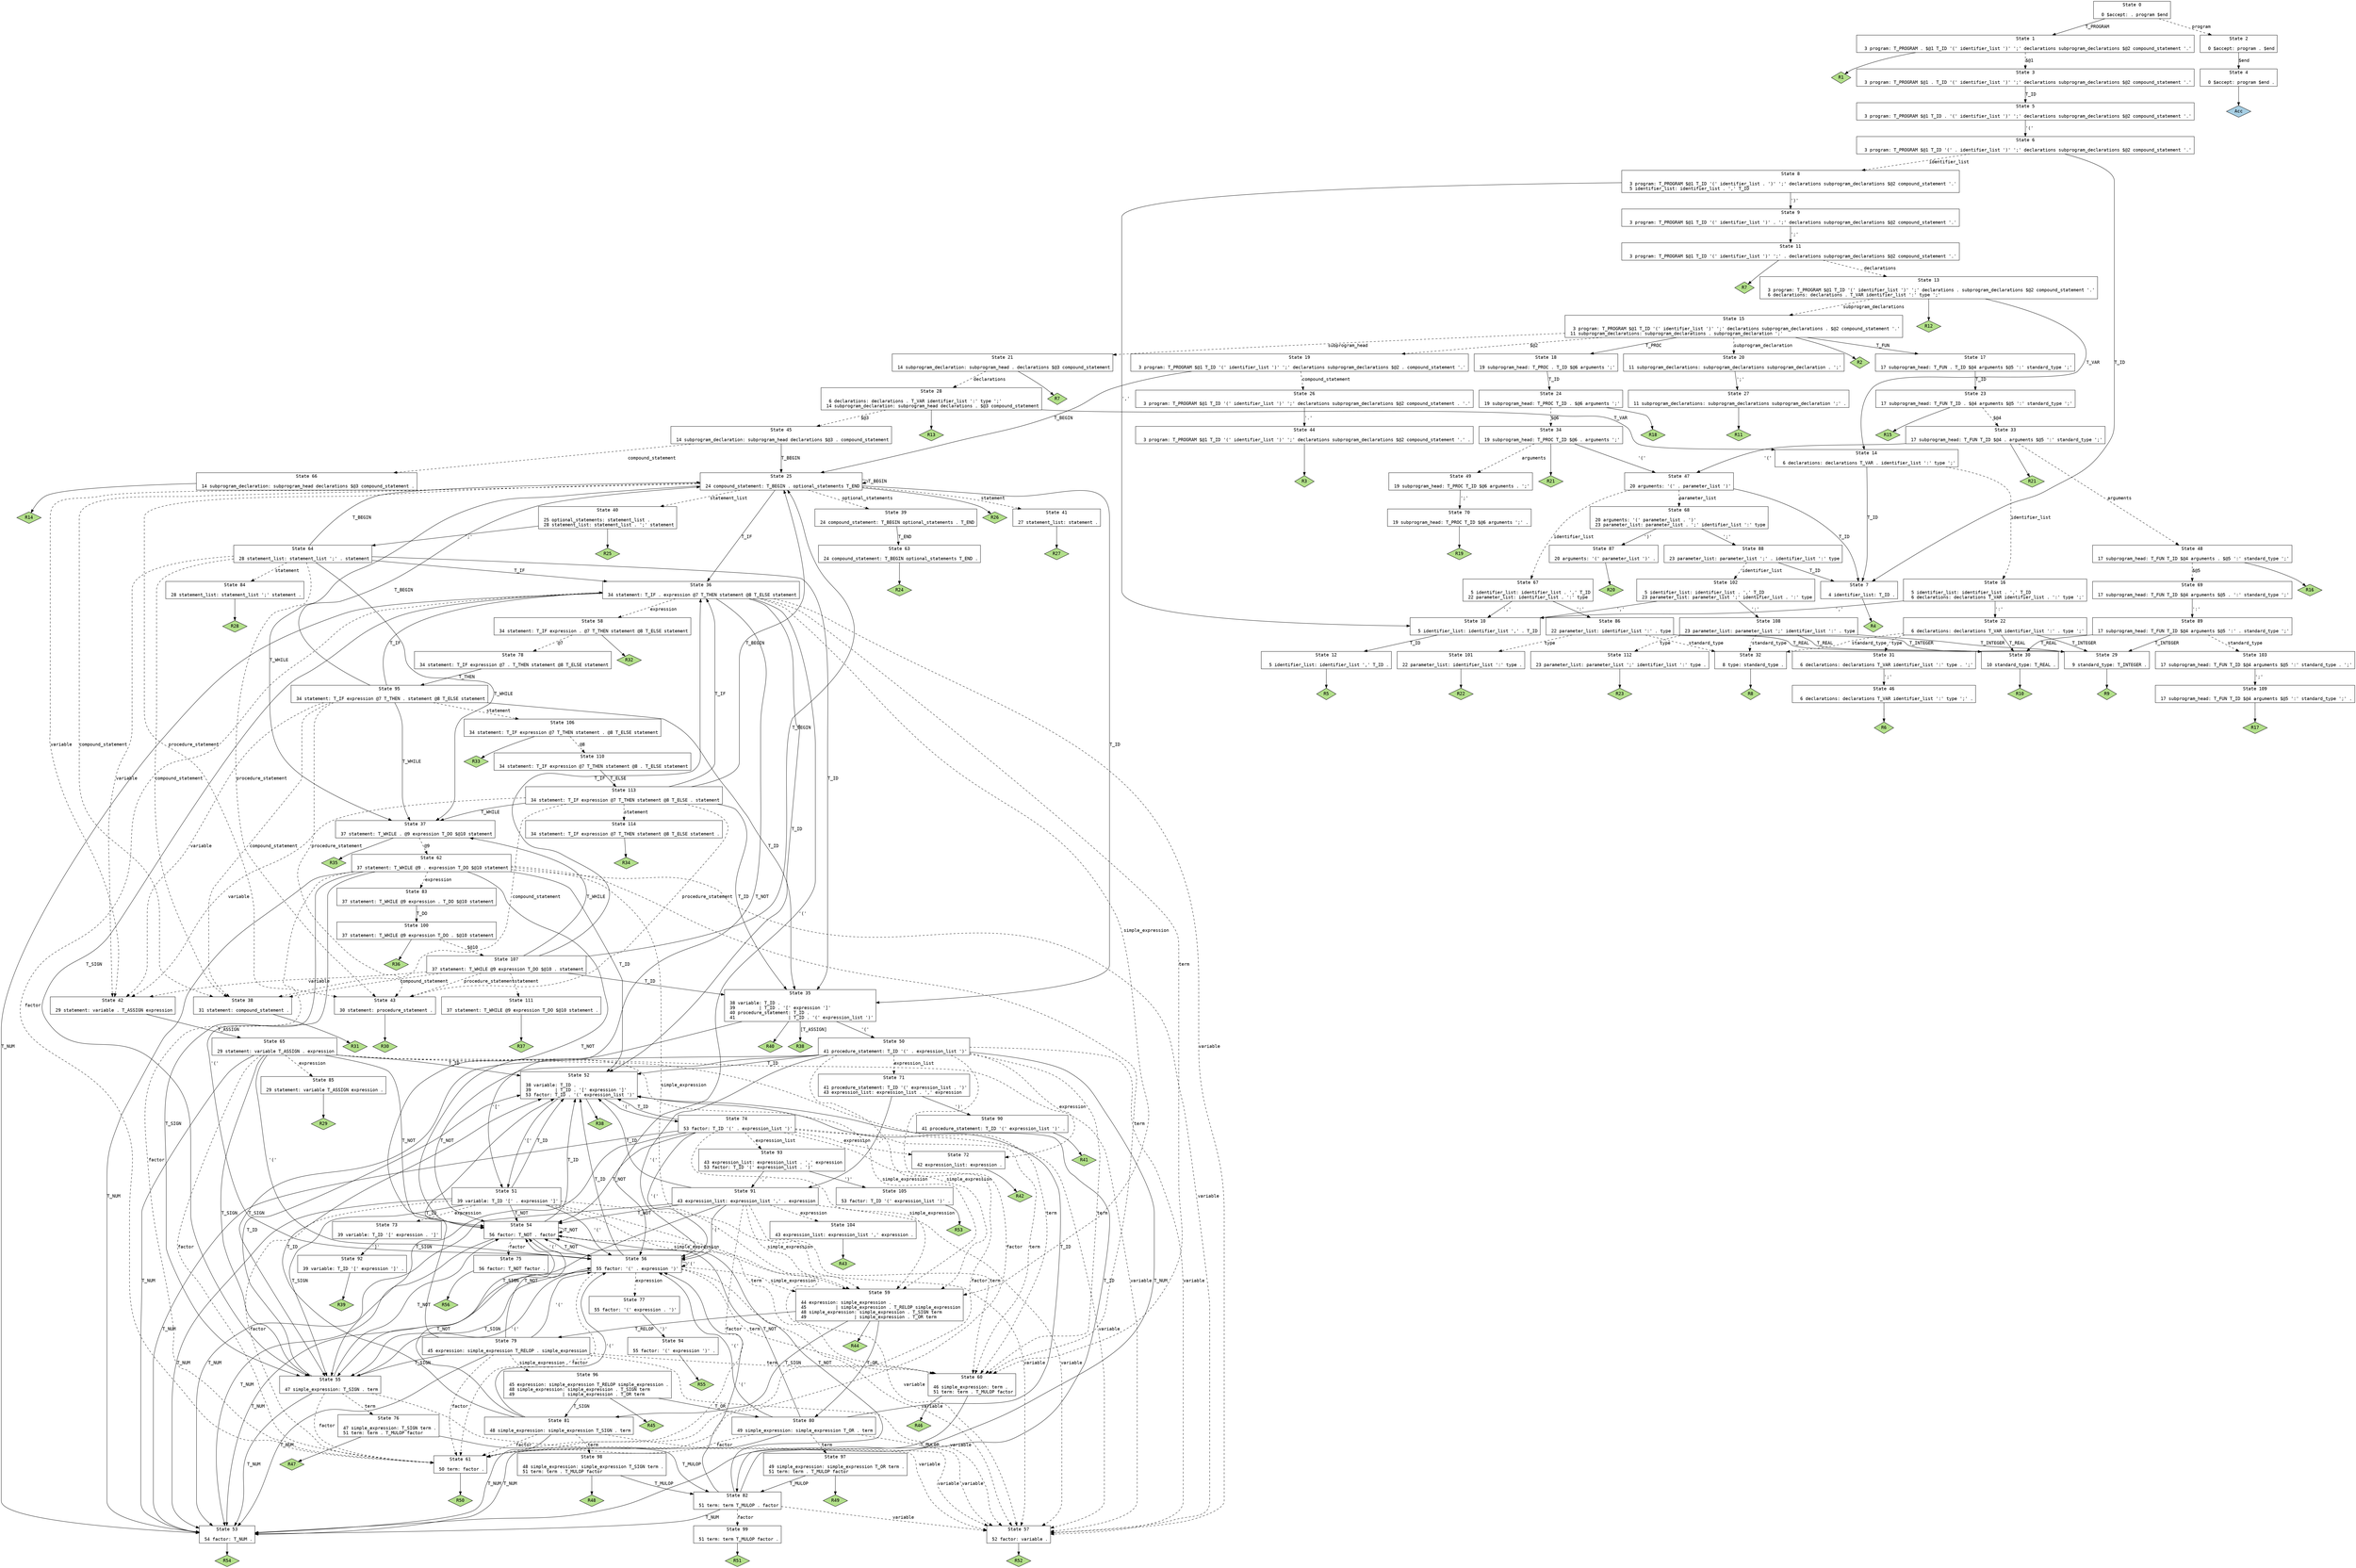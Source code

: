 // Generated by GNU Bison 3.5.1.
// Report bugs to <bug-bison@gnu.org>.
// Home page: <https://www.gnu.org/software/bison/>.

digraph "parser.y"
{
  node [fontname = courier, shape = box, colorscheme = paired6]
  edge [fontname = courier]

  0 [label="State 0\n\l  0 $accept: . program $end\l"]
  0 -> 1 [style=solid label="T_PROGRAM"]
  0 -> 2 [style=dashed label="program"]
  1 [label="State 1\n\l  3 program: T_PROGRAM . $@1 T_ID '(' identifier_list ')' ';' declarations subprogram_declarations $@2 compound_statement '.'\l"]
  1 -> 3 [style=dashed label="$@1"]
  1 -> "1R1" [style=solid]
 "1R1" [label="R1", fillcolor=3, shape=diamond, style=filled]
  2 [label="State 2\n\l  0 $accept: program . $end\l"]
  2 -> 4 [style=solid label="$end"]
  3 [label="State 3\n\l  3 program: T_PROGRAM $@1 . T_ID '(' identifier_list ')' ';' declarations subprogram_declarations $@2 compound_statement '.'\l"]
  3 -> 5 [style=solid label="T_ID"]
  4 [label="State 4\n\l  0 $accept: program $end .\l"]
  4 -> "4R0" [style=solid]
 "4R0" [label="Acc", fillcolor=1, shape=diamond, style=filled]
  5 [label="State 5\n\l  3 program: T_PROGRAM $@1 T_ID . '(' identifier_list ')' ';' declarations subprogram_declarations $@2 compound_statement '.'\l"]
  5 -> 6 [style=solid label="'('"]
  6 [label="State 6\n\l  3 program: T_PROGRAM $@1 T_ID '(' . identifier_list ')' ';' declarations subprogram_declarations $@2 compound_statement '.'\l"]
  6 -> 7 [style=solid label="T_ID"]
  6 -> 8 [style=dashed label="identifier_list"]
  7 [label="State 7\n\l  4 identifier_list: T_ID .\l"]
  7 -> "7R4" [style=solid]
 "7R4" [label="R4", fillcolor=3, shape=diamond, style=filled]
  8 [label="State 8\n\l  3 program: T_PROGRAM $@1 T_ID '(' identifier_list . ')' ';' declarations subprogram_declarations $@2 compound_statement '.'\l  5 identifier_list: identifier_list . ',' T_ID\l"]
  8 -> 9 [style=solid label="')'"]
  8 -> 10 [style=solid label="','"]
  9 [label="State 9\n\l  3 program: T_PROGRAM $@1 T_ID '(' identifier_list ')' . ';' declarations subprogram_declarations $@2 compound_statement '.'\l"]
  9 -> 11 [style=solid label="';'"]
  10 [label="State 10\n\l  5 identifier_list: identifier_list ',' . T_ID\l"]
  10 -> 12 [style=solid label="T_ID"]
  11 [label="State 11\n\l  3 program: T_PROGRAM $@1 T_ID '(' identifier_list ')' ';' . declarations subprogram_declarations $@2 compound_statement '.'\l"]
  11 -> 13 [style=dashed label="declarations"]
  11 -> "11R7" [style=solid]
 "11R7" [label="R7", fillcolor=3, shape=diamond, style=filled]
  12 [label="State 12\n\l  5 identifier_list: identifier_list ',' T_ID .\l"]
  12 -> "12R5" [style=solid]
 "12R5" [label="R5", fillcolor=3, shape=diamond, style=filled]
  13 [label="State 13\n\l  3 program: T_PROGRAM $@1 T_ID '(' identifier_list ')' ';' declarations . subprogram_declarations $@2 compound_statement '.'\l  6 declarations: declarations . T_VAR identifier_list ':' type ';'\l"]
  13 -> 14 [style=solid label="T_VAR"]
  13 -> 15 [style=dashed label="subprogram_declarations"]
  13 -> "13R12" [style=solid]
 "13R12" [label="R12", fillcolor=3, shape=diamond, style=filled]
  14 [label="State 14\n\l  6 declarations: declarations T_VAR . identifier_list ':' type ';'\l"]
  14 -> 7 [style=solid label="T_ID"]
  14 -> 16 [style=dashed label="identifier_list"]
  15 [label="State 15\n\l  3 program: T_PROGRAM $@1 T_ID '(' identifier_list ')' ';' declarations subprogram_declarations . $@2 compound_statement '.'\l 11 subprogram_declarations: subprogram_declarations . subprogram_declaration ';'\l"]
  15 -> 17 [style=solid label="T_FUN"]
  15 -> 18 [style=solid label="T_PROC"]
  15 -> 19 [style=dashed label="$@2"]
  15 -> 20 [style=dashed label="subprogram_declaration"]
  15 -> 21 [style=dashed label="subprogram_head"]
  15 -> "15R2" [style=solid]
 "15R2" [label="R2", fillcolor=3, shape=diamond, style=filled]
  16 [label="State 16\n\l  5 identifier_list: identifier_list . ',' T_ID\l  6 declarations: declarations T_VAR identifier_list . ':' type ';'\l"]
  16 -> 10 [style=solid label="','"]
  16 -> 22 [style=solid label="':'"]
  17 [label="State 17\n\l 17 subprogram_head: T_FUN . T_ID $@4 arguments $@5 ':' standard_type ';'\l"]
  17 -> 23 [style=solid label="T_ID"]
  18 [label="State 18\n\l 19 subprogram_head: T_PROC . T_ID $@6 arguments ';'\l"]
  18 -> 24 [style=solid label="T_ID"]
  19 [label="State 19\n\l  3 program: T_PROGRAM $@1 T_ID '(' identifier_list ')' ';' declarations subprogram_declarations $@2 . compound_statement '.'\l"]
  19 -> 25 [style=solid label="T_BEGIN"]
  19 -> 26 [style=dashed label="compound_statement"]
  20 [label="State 20\n\l 11 subprogram_declarations: subprogram_declarations subprogram_declaration . ';'\l"]
  20 -> 27 [style=solid label="';'"]
  21 [label="State 21\n\l 14 subprogram_declaration: subprogram_head . declarations $@3 compound_statement\l"]
  21 -> 28 [style=dashed label="declarations"]
  21 -> "21R7" [style=solid]
 "21R7" [label="R7", fillcolor=3, shape=diamond, style=filled]
  22 [label="State 22\n\l  6 declarations: declarations T_VAR identifier_list ':' . type ';'\l"]
  22 -> 29 [style=solid label="T_INTEGER"]
  22 -> 30 [style=solid label="T_REAL"]
  22 -> 31 [style=dashed label="type"]
  22 -> 32 [style=dashed label="standard_type"]
  23 [label="State 23\n\l 17 subprogram_head: T_FUN T_ID . $@4 arguments $@5 ':' standard_type ';'\l"]
  23 -> 33 [style=dashed label="$@4"]
  23 -> "23R15" [style=solid]
 "23R15" [label="R15", fillcolor=3, shape=diamond, style=filled]
  24 [label="State 24\n\l 19 subprogram_head: T_PROC T_ID . $@6 arguments ';'\l"]
  24 -> 34 [style=dashed label="$@6"]
  24 -> "24R18" [style=solid]
 "24R18" [label="R18", fillcolor=3, shape=diamond, style=filled]
  25 [label="State 25\n\l 24 compound_statement: T_BEGIN . optional_statements T_END\l"]
  25 -> 25 [style=solid label="T_BEGIN"]
  25 -> 35 [style=solid label="T_ID"]
  25 -> 36 [style=solid label="T_IF"]
  25 -> 37 [style=solid label="T_WHILE"]
  25 -> 38 [style=dashed label="compound_statement"]
  25 -> 39 [style=dashed label="optional_statements"]
  25 -> 40 [style=dashed label="statement_list"]
  25 -> 41 [style=dashed label="statement"]
  25 -> 42 [style=dashed label="variable"]
  25 -> 43 [style=dashed label="procedure_statement"]
  25 -> "25R26" [style=solid]
 "25R26" [label="R26", fillcolor=3, shape=diamond, style=filled]
  26 [label="State 26\n\l  3 program: T_PROGRAM $@1 T_ID '(' identifier_list ')' ';' declarations subprogram_declarations $@2 compound_statement . '.'\l"]
  26 -> 44 [style=solid label="'.'"]
  27 [label="State 27\n\l 11 subprogram_declarations: subprogram_declarations subprogram_declaration ';' .\l"]
  27 -> "27R11" [style=solid]
 "27R11" [label="R11", fillcolor=3, shape=diamond, style=filled]
  28 [label="State 28\n\l  6 declarations: declarations . T_VAR identifier_list ':' type ';'\l 14 subprogram_declaration: subprogram_head declarations . $@3 compound_statement\l"]
  28 -> 14 [style=solid label="T_VAR"]
  28 -> 45 [style=dashed label="$@3"]
  28 -> "28R13" [style=solid]
 "28R13" [label="R13", fillcolor=3, shape=diamond, style=filled]
  29 [label="State 29\n\l  9 standard_type: T_INTEGER .\l"]
  29 -> "29R9" [style=solid]
 "29R9" [label="R9", fillcolor=3, shape=diamond, style=filled]
  30 [label="State 30\n\l 10 standard_type: T_REAL .\l"]
  30 -> "30R10" [style=solid]
 "30R10" [label="R10", fillcolor=3, shape=diamond, style=filled]
  31 [label="State 31\n\l  6 declarations: declarations T_VAR identifier_list ':' type . ';'\l"]
  31 -> 46 [style=solid label="';'"]
  32 [label="State 32\n\l  8 type: standard_type .\l"]
  32 -> "32R8" [style=solid]
 "32R8" [label="R8", fillcolor=3, shape=diamond, style=filled]
  33 [label="State 33\n\l 17 subprogram_head: T_FUN T_ID $@4 . arguments $@5 ':' standard_type ';'\l"]
  33 -> 47 [style=solid label="'('"]
  33 -> 48 [style=dashed label="arguments"]
  33 -> "33R21" [style=solid]
 "33R21" [label="R21", fillcolor=3, shape=diamond, style=filled]
  34 [label="State 34\n\l 19 subprogram_head: T_PROC T_ID $@6 . arguments ';'\l"]
  34 -> 47 [style=solid label="'('"]
  34 -> 49 [style=dashed label="arguments"]
  34 -> "34R21" [style=solid]
 "34R21" [label="R21", fillcolor=3, shape=diamond, style=filled]
  35 [label="State 35\n\l 38 variable: T_ID .\l 39         | T_ID . '[' expression ']'\l 40 procedure_statement: T_ID .\l 41                    | T_ID . '(' expression_list ')'\l"]
  35 -> 50 [style=solid label="'('"]
  35 -> 51 [style=solid label="'['"]
  35 -> "35R38" [label="[T_ASSIGN]", style=solid]
 "35R38" [label="R38", fillcolor=3, shape=diamond, style=filled]
  35 -> "35R40" [style=solid]
 "35R40" [label="R40", fillcolor=3, shape=diamond, style=filled]
  36 [label="State 36\n\l 34 statement: T_IF . expression @7 T_THEN statement @8 T_ELSE statement\l"]
  36 -> 52 [style=solid label="T_ID"]
  36 -> 53 [style=solid label="T_NUM"]
  36 -> 54 [style=solid label="T_NOT"]
  36 -> 55 [style=solid label="T_SIGN"]
  36 -> 56 [style=solid label="'('"]
  36 -> 57 [style=dashed label="variable"]
  36 -> 58 [style=dashed label="expression"]
  36 -> 59 [style=dashed label="simple_expression"]
  36 -> 60 [style=dashed label="term"]
  36 -> 61 [style=dashed label="factor"]
  37 [label="State 37\n\l 37 statement: T_WHILE . @9 expression T_DO $@10 statement\l"]
  37 -> 62 [style=dashed label="@9"]
  37 -> "37R35" [style=solid]
 "37R35" [label="R35", fillcolor=3, shape=diamond, style=filled]
  38 [label="State 38\n\l 31 statement: compound_statement .\l"]
  38 -> "38R31" [style=solid]
 "38R31" [label="R31", fillcolor=3, shape=diamond, style=filled]
  39 [label="State 39\n\l 24 compound_statement: T_BEGIN optional_statements . T_END\l"]
  39 -> 63 [style=solid label="T_END"]
  40 [label="State 40\n\l 25 optional_statements: statement_list .\l 28 statement_list: statement_list . ';' statement\l"]
  40 -> 64 [style=solid label="';'"]
  40 -> "40R25" [style=solid]
 "40R25" [label="R25", fillcolor=3, shape=diamond, style=filled]
  41 [label="State 41\n\l 27 statement_list: statement .\l"]
  41 -> "41R27" [style=solid]
 "41R27" [label="R27", fillcolor=3, shape=diamond, style=filled]
  42 [label="State 42\n\l 29 statement: variable . T_ASSIGN expression\l"]
  42 -> 65 [style=solid label="T_ASSIGN"]
  43 [label="State 43\n\l 30 statement: procedure_statement .\l"]
  43 -> "43R30" [style=solid]
 "43R30" [label="R30", fillcolor=3, shape=diamond, style=filled]
  44 [label="State 44\n\l  3 program: T_PROGRAM $@1 T_ID '(' identifier_list ')' ';' declarations subprogram_declarations $@2 compound_statement '.' .\l"]
  44 -> "44R3" [style=solid]
 "44R3" [label="R3", fillcolor=3, shape=diamond, style=filled]
  45 [label="State 45\n\l 14 subprogram_declaration: subprogram_head declarations $@3 . compound_statement\l"]
  45 -> 25 [style=solid label="T_BEGIN"]
  45 -> 66 [style=dashed label="compound_statement"]
  46 [label="State 46\n\l  6 declarations: declarations T_VAR identifier_list ':' type ';' .\l"]
  46 -> "46R6" [style=solid]
 "46R6" [label="R6", fillcolor=3, shape=diamond, style=filled]
  47 [label="State 47\n\l 20 arguments: '(' . parameter_list ')'\l"]
  47 -> 7 [style=solid label="T_ID"]
  47 -> 67 [style=dashed label="identifier_list"]
  47 -> 68 [style=dashed label="parameter_list"]
  48 [label="State 48\n\l 17 subprogram_head: T_FUN T_ID $@4 arguments . $@5 ':' standard_type ';'\l"]
  48 -> 69 [style=dashed label="$@5"]
  48 -> "48R16" [style=solid]
 "48R16" [label="R16", fillcolor=3, shape=diamond, style=filled]
  49 [label="State 49\n\l 19 subprogram_head: T_PROC T_ID $@6 arguments . ';'\l"]
  49 -> 70 [style=solid label="';'"]
  50 [label="State 50\n\l 41 procedure_statement: T_ID '(' . expression_list ')'\l"]
  50 -> 52 [style=solid label="T_ID"]
  50 -> 53 [style=solid label="T_NUM"]
  50 -> 54 [style=solid label="T_NOT"]
  50 -> 55 [style=solid label="T_SIGN"]
  50 -> 56 [style=solid label="'('"]
  50 -> 57 [style=dashed label="variable"]
  50 -> 71 [style=dashed label="expression_list"]
  50 -> 72 [style=dashed label="expression"]
  50 -> 59 [style=dashed label="simple_expression"]
  50 -> 60 [style=dashed label="term"]
  50 -> 61 [style=dashed label="factor"]
  51 [label="State 51\n\l 39 variable: T_ID '[' . expression ']'\l"]
  51 -> 52 [style=solid label="T_ID"]
  51 -> 53 [style=solid label="T_NUM"]
  51 -> 54 [style=solid label="T_NOT"]
  51 -> 55 [style=solid label="T_SIGN"]
  51 -> 56 [style=solid label="'('"]
  51 -> 57 [style=dashed label="variable"]
  51 -> 73 [style=dashed label="expression"]
  51 -> 59 [style=dashed label="simple_expression"]
  51 -> 60 [style=dashed label="term"]
  51 -> 61 [style=dashed label="factor"]
  52 [label="State 52\n\l 38 variable: T_ID .\l 39         | T_ID . '[' expression ']'\l 53 factor: T_ID . '(' expression_list ')'\l"]
  52 -> 74 [style=solid label="'('"]
  52 -> 51 [style=solid label="'['"]
  52 -> "52R38" [style=solid]
 "52R38" [label="R38", fillcolor=3, shape=diamond, style=filled]
  53 [label="State 53\n\l 54 factor: T_NUM .\l"]
  53 -> "53R54" [style=solid]
 "53R54" [label="R54", fillcolor=3, shape=diamond, style=filled]
  54 [label="State 54\n\l 56 factor: T_NOT . factor\l"]
  54 -> 52 [style=solid label="T_ID"]
  54 -> 53 [style=solid label="T_NUM"]
  54 -> 54 [style=solid label="T_NOT"]
  54 -> 56 [style=solid label="'('"]
  54 -> 57 [style=dashed label="variable"]
  54 -> 75 [style=dashed label="factor"]
  55 [label="State 55\n\l 47 simple_expression: T_SIGN . term\l"]
  55 -> 52 [style=solid label="T_ID"]
  55 -> 53 [style=solid label="T_NUM"]
  55 -> 54 [style=solid label="T_NOT"]
  55 -> 56 [style=solid label="'('"]
  55 -> 57 [style=dashed label="variable"]
  55 -> 76 [style=dashed label="term"]
  55 -> 61 [style=dashed label="factor"]
  56 [label="State 56\n\l 55 factor: '(' . expression ')'\l"]
  56 -> 52 [style=solid label="T_ID"]
  56 -> 53 [style=solid label="T_NUM"]
  56 -> 54 [style=solid label="T_NOT"]
  56 -> 55 [style=solid label="T_SIGN"]
  56 -> 56 [style=solid label="'('"]
  56 -> 57 [style=dashed label="variable"]
  56 -> 77 [style=dashed label="expression"]
  56 -> 59 [style=dashed label="simple_expression"]
  56 -> 60 [style=dashed label="term"]
  56 -> 61 [style=dashed label="factor"]
  57 [label="State 57\n\l 52 factor: variable .\l"]
  57 -> "57R52" [style=solid]
 "57R52" [label="R52", fillcolor=3, shape=diamond, style=filled]
  58 [label="State 58\n\l 34 statement: T_IF expression . @7 T_THEN statement @8 T_ELSE statement\l"]
  58 -> 78 [style=dashed label="@7"]
  58 -> "58R32" [style=solid]
 "58R32" [label="R32", fillcolor=3, shape=diamond, style=filled]
  59 [label="State 59\n\l 44 expression: simple_expression .\l 45           | simple_expression . T_RELOP simple_expression\l 48 simple_expression: simple_expression . T_SIGN term\l 49                  | simple_expression . T_OR term\l"]
  59 -> 79 [style=solid label="T_RELOP"]
  59 -> 80 [style=solid label="T_OR"]
  59 -> 81 [style=solid label="T_SIGN"]
  59 -> "59R44" [style=solid]
 "59R44" [label="R44", fillcolor=3, shape=diamond, style=filled]
  60 [label="State 60\n\l 46 simple_expression: term .\l 51 term: term . T_MULOP factor\l"]
  60 -> 82 [style=solid label="T_MULOP"]
  60 -> "60R46" [style=solid]
 "60R46" [label="R46", fillcolor=3, shape=diamond, style=filled]
  61 [label="State 61\n\l 50 term: factor .\l"]
  61 -> "61R50" [style=solid]
 "61R50" [label="R50", fillcolor=3, shape=diamond, style=filled]
  62 [label="State 62\n\l 37 statement: T_WHILE @9 . expression T_DO $@10 statement\l"]
  62 -> 52 [style=solid label="T_ID"]
  62 -> 53 [style=solid label="T_NUM"]
  62 -> 54 [style=solid label="T_NOT"]
  62 -> 55 [style=solid label="T_SIGN"]
  62 -> 56 [style=solid label="'('"]
  62 -> 57 [style=dashed label="variable"]
  62 -> 83 [style=dashed label="expression"]
  62 -> 59 [style=dashed label="simple_expression"]
  62 -> 60 [style=dashed label="term"]
  62 -> 61 [style=dashed label="factor"]
  63 [label="State 63\n\l 24 compound_statement: T_BEGIN optional_statements T_END .\l"]
  63 -> "63R24" [style=solid]
 "63R24" [label="R24", fillcolor=3, shape=diamond, style=filled]
  64 [label="State 64\n\l 28 statement_list: statement_list ';' . statement\l"]
  64 -> 25 [style=solid label="T_BEGIN"]
  64 -> 35 [style=solid label="T_ID"]
  64 -> 36 [style=solid label="T_IF"]
  64 -> 37 [style=solid label="T_WHILE"]
  64 -> 38 [style=dashed label="compound_statement"]
  64 -> 84 [style=dashed label="statement"]
  64 -> 42 [style=dashed label="variable"]
  64 -> 43 [style=dashed label="procedure_statement"]
  65 [label="State 65\n\l 29 statement: variable T_ASSIGN . expression\l"]
  65 -> 52 [style=solid label="T_ID"]
  65 -> 53 [style=solid label="T_NUM"]
  65 -> 54 [style=solid label="T_NOT"]
  65 -> 55 [style=solid label="T_SIGN"]
  65 -> 56 [style=solid label="'('"]
  65 -> 57 [style=dashed label="variable"]
  65 -> 85 [style=dashed label="expression"]
  65 -> 59 [style=dashed label="simple_expression"]
  65 -> 60 [style=dashed label="term"]
  65 -> 61 [style=dashed label="factor"]
  66 [label="State 66\n\l 14 subprogram_declaration: subprogram_head declarations $@3 compound_statement .\l"]
  66 -> "66R14" [style=solid]
 "66R14" [label="R14", fillcolor=3, shape=diamond, style=filled]
  67 [label="State 67\n\l  5 identifier_list: identifier_list . ',' T_ID\l 22 parameter_list: identifier_list . ':' type\l"]
  67 -> 10 [style=solid label="','"]
  67 -> 86 [style=solid label="':'"]
  68 [label="State 68\n\l 20 arguments: '(' parameter_list . ')'\l 23 parameter_list: parameter_list . ';' identifier_list ':' type\l"]
  68 -> 87 [style=solid label="')'"]
  68 -> 88 [style=solid label="';'"]
  69 [label="State 69\n\l 17 subprogram_head: T_FUN T_ID $@4 arguments $@5 . ':' standard_type ';'\l"]
  69 -> 89 [style=solid label="':'"]
  70 [label="State 70\n\l 19 subprogram_head: T_PROC T_ID $@6 arguments ';' .\l"]
  70 -> "70R19" [style=solid]
 "70R19" [label="R19", fillcolor=3, shape=diamond, style=filled]
  71 [label="State 71\n\l 41 procedure_statement: T_ID '(' expression_list . ')'\l 43 expression_list: expression_list . ',' expression\l"]
  71 -> 90 [style=solid label="')'"]
  71 -> 91 [style=solid label="','"]
  72 [label="State 72\n\l 42 expression_list: expression .\l"]
  72 -> "72R42" [style=solid]
 "72R42" [label="R42", fillcolor=3, shape=diamond, style=filled]
  73 [label="State 73\n\l 39 variable: T_ID '[' expression . ']'\l"]
  73 -> 92 [style=solid label="']'"]
  74 [label="State 74\n\l 53 factor: T_ID '(' . expression_list ')'\l"]
  74 -> 52 [style=solid label="T_ID"]
  74 -> 53 [style=solid label="T_NUM"]
  74 -> 54 [style=solid label="T_NOT"]
  74 -> 55 [style=solid label="T_SIGN"]
  74 -> 56 [style=solid label="'('"]
  74 -> 57 [style=dashed label="variable"]
  74 -> 93 [style=dashed label="expression_list"]
  74 -> 72 [style=dashed label="expression"]
  74 -> 59 [style=dashed label="simple_expression"]
  74 -> 60 [style=dashed label="term"]
  74 -> 61 [style=dashed label="factor"]
  75 [label="State 75\n\l 56 factor: T_NOT factor .\l"]
  75 -> "75R56" [style=solid]
 "75R56" [label="R56", fillcolor=3, shape=diamond, style=filled]
  76 [label="State 76\n\l 47 simple_expression: T_SIGN term .\l 51 term: term . T_MULOP factor\l"]
  76 -> 82 [style=solid label="T_MULOP"]
  76 -> "76R47" [style=solid]
 "76R47" [label="R47", fillcolor=3, shape=diamond, style=filled]
  77 [label="State 77\n\l 55 factor: '(' expression . ')'\l"]
  77 -> 94 [style=solid label="')'"]
  78 [label="State 78\n\l 34 statement: T_IF expression @7 . T_THEN statement @8 T_ELSE statement\l"]
  78 -> 95 [style=solid label="T_THEN"]
  79 [label="State 79\n\l 45 expression: simple_expression T_RELOP . simple_expression\l"]
  79 -> 52 [style=solid label="T_ID"]
  79 -> 53 [style=solid label="T_NUM"]
  79 -> 54 [style=solid label="T_NOT"]
  79 -> 55 [style=solid label="T_SIGN"]
  79 -> 56 [style=solid label="'('"]
  79 -> 57 [style=dashed label="variable"]
  79 -> 96 [style=dashed label="simple_expression"]
  79 -> 60 [style=dashed label="term"]
  79 -> 61 [style=dashed label="factor"]
  80 [label="State 80\n\l 49 simple_expression: simple_expression T_OR . term\l"]
  80 -> 52 [style=solid label="T_ID"]
  80 -> 53 [style=solid label="T_NUM"]
  80 -> 54 [style=solid label="T_NOT"]
  80 -> 56 [style=solid label="'('"]
  80 -> 57 [style=dashed label="variable"]
  80 -> 97 [style=dashed label="term"]
  80 -> 61 [style=dashed label="factor"]
  81 [label="State 81\n\l 48 simple_expression: simple_expression T_SIGN . term\l"]
  81 -> 52 [style=solid label="T_ID"]
  81 -> 53 [style=solid label="T_NUM"]
  81 -> 54 [style=solid label="T_NOT"]
  81 -> 56 [style=solid label="'('"]
  81 -> 57 [style=dashed label="variable"]
  81 -> 98 [style=dashed label="term"]
  81 -> 61 [style=dashed label="factor"]
  82 [label="State 82\n\l 51 term: term T_MULOP . factor\l"]
  82 -> 52 [style=solid label="T_ID"]
  82 -> 53 [style=solid label="T_NUM"]
  82 -> 54 [style=solid label="T_NOT"]
  82 -> 56 [style=solid label="'('"]
  82 -> 57 [style=dashed label="variable"]
  82 -> 99 [style=dashed label="factor"]
  83 [label="State 83\n\l 37 statement: T_WHILE @9 expression . T_DO $@10 statement\l"]
  83 -> 100 [style=solid label="T_DO"]
  84 [label="State 84\n\l 28 statement_list: statement_list ';' statement .\l"]
  84 -> "84R28" [style=solid]
 "84R28" [label="R28", fillcolor=3, shape=diamond, style=filled]
  85 [label="State 85\n\l 29 statement: variable T_ASSIGN expression .\l"]
  85 -> "85R29" [style=solid]
 "85R29" [label="R29", fillcolor=3, shape=diamond, style=filled]
  86 [label="State 86\n\l 22 parameter_list: identifier_list ':' . type\l"]
  86 -> 29 [style=solid label="T_INTEGER"]
  86 -> 30 [style=solid label="T_REAL"]
  86 -> 101 [style=dashed label="type"]
  86 -> 32 [style=dashed label="standard_type"]
  87 [label="State 87\n\l 20 arguments: '(' parameter_list ')' .\l"]
  87 -> "87R20" [style=solid]
 "87R20" [label="R20", fillcolor=3, shape=diamond, style=filled]
  88 [label="State 88\n\l 23 parameter_list: parameter_list ';' . identifier_list ':' type\l"]
  88 -> 7 [style=solid label="T_ID"]
  88 -> 102 [style=dashed label="identifier_list"]
  89 [label="State 89\n\l 17 subprogram_head: T_FUN T_ID $@4 arguments $@5 ':' . standard_type ';'\l"]
  89 -> 29 [style=solid label="T_INTEGER"]
  89 -> 30 [style=solid label="T_REAL"]
  89 -> 103 [style=dashed label="standard_type"]
  90 [label="State 90\n\l 41 procedure_statement: T_ID '(' expression_list ')' .\l"]
  90 -> "90R41" [style=solid]
 "90R41" [label="R41", fillcolor=3, shape=diamond, style=filled]
  91 [label="State 91\n\l 43 expression_list: expression_list ',' . expression\l"]
  91 -> 52 [style=solid label="T_ID"]
  91 -> 53 [style=solid label="T_NUM"]
  91 -> 54 [style=solid label="T_NOT"]
  91 -> 55 [style=solid label="T_SIGN"]
  91 -> 56 [style=solid label="'('"]
  91 -> 57 [style=dashed label="variable"]
  91 -> 104 [style=dashed label="expression"]
  91 -> 59 [style=dashed label="simple_expression"]
  91 -> 60 [style=dashed label="term"]
  91 -> 61 [style=dashed label="factor"]
  92 [label="State 92\n\l 39 variable: T_ID '[' expression ']' .\l"]
  92 -> "92R39" [style=solid]
 "92R39" [label="R39", fillcolor=3, shape=diamond, style=filled]
  93 [label="State 93\n\l 43 expression_list: expression_list . ',' expression\l 53 factor: T_ID '(' expression_list . ')'\l"]
  93 -> 105 [style=solid label="')'"]
  93 -> 91 [style=solid label="','"]
  94 [label="State 94\n\l 55 factor: '(' expression ')' .\l"]
  94 -> "94R55" [style=solid]
 "94R55" [label="R55", fillcolor=3, shape=diamond, style=filled]
  95 [label="State 95\n\l 34 statement: T_IF expression @7 T_THEN . statement @8 T_ELSE statement\l"]
  95 -> 25 [style=solid label="T_BEGIN"]
  95 -> 35 [style=solid label="T_ID"]
  95 -> 36 [style=solid label="T_IF"]
  95 -> 37 [style=solid label="T_WHILE"]
  95 -> 38 [style=dashed label="compound_statement"]
  95 -> 106 [style=dashed label="statement"]
  95 -> 42 [style=dashed label="variable"]
  95 -> 43 [style=dashed label="procedure_statement"]
  96 [label="State 96\n\l 45 expression: simple_expression T_RELOP simple_expression .\l 48 simple_expression: simple_expression . T_SIGN term\l 49                  | simple_expression . T_OR term\l"]
  96 -> 80 [style=solid label="T_OR"]
  96 -> 81 [style=solid label="T_SIGN"]
  96 -> "96R45" [style=solid]
 "96R45" [label="R45", fillcolor=3, shape=diamond, style=filled]
  97 [label="State 97\n\l 49 simple_expression: simple_expression T_OR term .\l 51 term: term . T_MULOP factor\l"]
  97 -> 82 [style=solid label="T_MULOP"]
  97 -> "97R49" [style=solid]
 "97R49" [label="R49", fillcolor=3, shape=diamond, style=filled]
  98 [label="State 98\n\l 48 simple_expression: simple_expression T_SIGN term .\l 51 term: term . T_MULOP factor\l"]
  98 -> 82 [style=solid label="T_MULOP"]
  98 -> "98R48" [style=solid]
 "98R48" [label="R48", fillcolor=3, shape=diamond, style=filled]
  99 [label="State 99\n\l 51 term: term T_MULOP factor .\l"]
  99 -> "99R51" [style=solid]
 "99R51" [label="R51", fillcolor=3, shape=diamond, style=filled]
  100 [label="State 100\n\l 37 statement: T_WHILE @9 expression T_DO . $@10 statement\l"]
  100 -> 107 [style=dashed label="$@10"]
  100 -> "100R36" [style=solid]
 "100R36" [label="R36", fillcolor=3, shape=diamond, style=filled]
  101 [label="State 101\n\l 22 parameter_list: identifier_list ':' type .\l"]
  101 -> "101R22" [style=solid]
 "101R22" [label="R22", fillcolor=3, shape=diamond, style=filled]
  102 [label="State 102\n\l  5 identifier_list: identifier_list . ',' T_ID\l 23 parameter_list: parameter_list ';' identifier_list . ':' type\l"]
  102 -> 10 [style=solid label="','"]
  102 -> 108 [style=solid label="':'"]
  103 [label="State 103\n\l 17 subprogram_head: T_FUN T_ID $@4 arguments $@5 ':' standard_type . ';'\l"]
  103 -> 109 [style=solid label="';'"]
  104 [label="State 104\n\l 43 expression_list: expression_list ',' expression .\l"]
  104 -> "104R43" [style=solid]
 "104R43" [label="R43", fillcolor=3, shape=diamond, style=filled]
  105 [label="State 105\n\l 53 factor: T_ID '(' expression_list ')' .\l"]
  105 -> "105R53" [style=solid]
 "105R53" [label="R53", fillcolor=3, shape=diamond, style=filled]
  106 [label="State 106\n\l 34 statement: T_IF expression @7 T_THEN statement . @8 T_ELSE statement\l"]
  106 -> 110 [style=dashed label="@8"]
  106 -> "106R33" [style=solid]
 "106R33" [label="R33", fillcolor=3, shape=diamond, style=filled]
  107 [label="State 107\n\l 37 statement: T_WHILE @9 expression T_DO $@10 . statement\l"]
  107 -> 25 [style=solid label="T_BEGIN"]
  107 -> 35 [style=solid label="T_ID"]
  107 -> 36 [style=solid label="T_IF"]
  107 -> 37 [style=solid label="T_WHILE"]
  107 -> 38 [style=dashed label="compound_statement"]
  107 -> 111 [style=dashed label="statement"]
  107 -> 42 [style=dashed label="variable"]
  107 -> 43 [style=dashed label="procedure_statement"]
  108 [label="State 108\n\l 23 parameter_list: parameter_list ';' identifier_list ':' . type\l"]
  108 -> 29 [style=solid label="T_INTEGER"]
  108 -> 30 [style=solid label="T_REAL"]
  108 -> 112 [style=dashed label="type"]
  108 -> 32 [style=dashed label="standard_type"]
  109 [label="State 109\n\l 17 subprogram_head: T_FUN T_ID $@4 arguments $@5 ':' standard_type ';' .\l"]
  109 -> "109R17" [style=solid]
 "109R17" [label="R17", fillcolor=3, shape=diamond, style=filled]
  110 [label="State 110\n\l 34 statement: T_IF expression @7 T_THEN statement @8 . T_ELSE statement\l"]
  110 -> 113 [style=solid label="T_ELSE"]
  111 [label="State 111\n\l 37 statement: T_WHILE @9 expression T_DO $@10 statement .\l"]
  111 -> "111R37" [style=solid]
 "111R37" [label="R37", fillcolor=3, shape=diamond, style=filled]
  112 [label="State 112\n\l 23 parameter_list: parameter_list ';' identifier_list ':' type .\l"]
  112 -> "112R23" [style=solid]
 "112R23" [label="R23", fillcolor=3, shape=diamond, style=filled]
  113 [label="State 113\n\l 34 statement: T_IF expression @7 T_THEN statement @8 T_ELSE . statement\l"]
  113 -> 25 [style=solid label="T_BEGIN"]
  113 -> 35 [style=solid label="T_ID"]
  113 -> 36 [style=solid label="T_IF"]
  113 -> 37 [style=solid label="T_WHILE"]
  113 -> 38 [style=dashed label="compound_statement"]
  113 -> 114 [style=dashed label="statement"]
  113 -> 42 [style=dashed label="variable"]
  113 -> 43 [style=dashed label="procedure_statement"]
  114 [label="State 114\n\l 34 statement: T_IF expression @7 T_THEN statement @8 T_ELSE statement .\l"]
  114 -> "114R34" [style=solid]
 "114R34" [label="R34", fillcolor=3, shape=diamond, style=filled]
}
